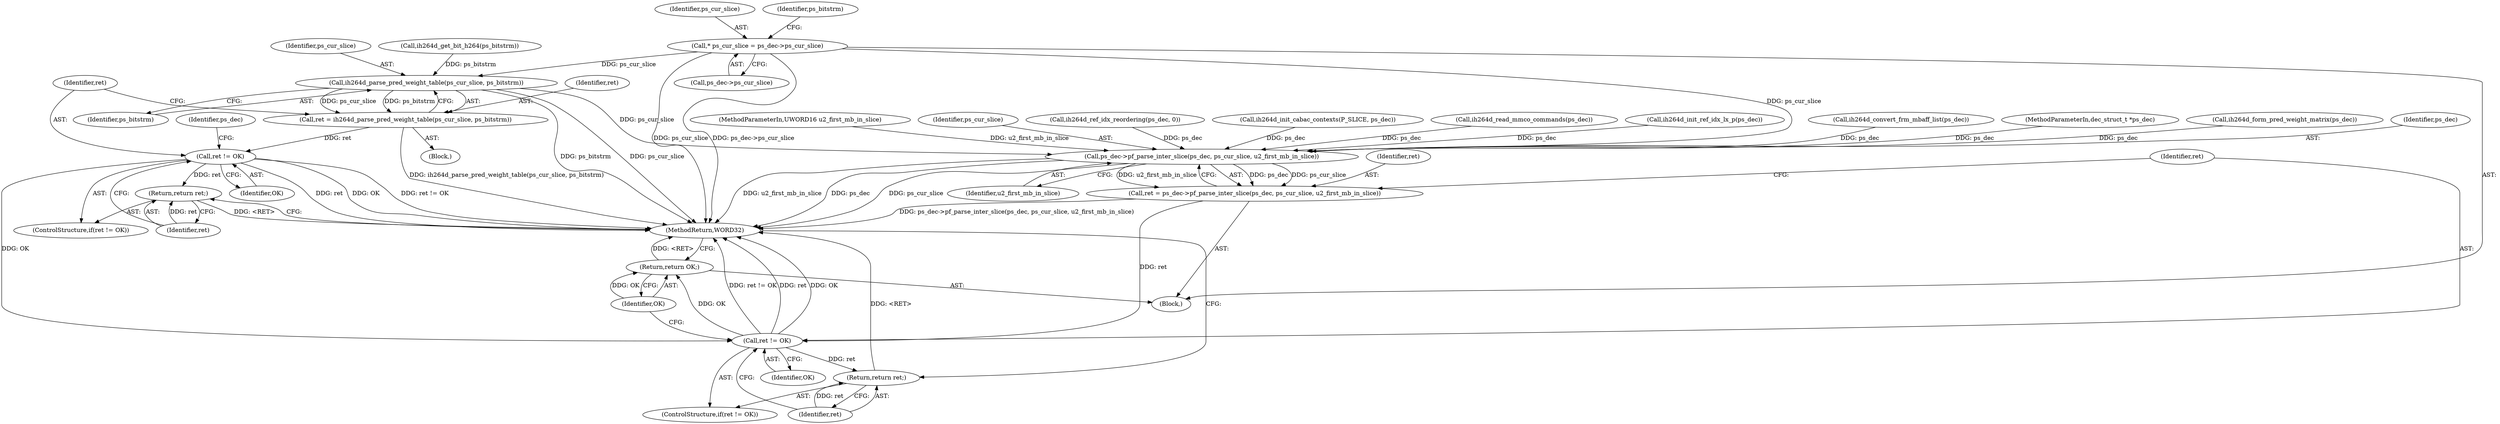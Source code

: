 digraph "0_Android_943323f1d9d3dd5c2634deb26cbe72343ca6b3db_2@pointer" {
"1000129" [label="(Call,* ps_cur_slice = ps_dec->ps_cur_slice)"];
"1000659" [label="(Call,ih264d_parse_pred_weight_table(ps_cur_slice, ps_bitstrm))"];
"1000657" [label="(Call,ret = ih264d_parse_pred_weight_table(ps_cur_slice, ps_bitstrm))"];
"1000663" [label="(Call,ret != OK)"];
"1000666" [label="(Return,return ret;)"];
"1001018" [label="(Call,ret != OK)"];
"1001021" [label="(Return,return ret;)"];
"1001023" [label="(Return,return OK;)"];
"1001013" [label="(Call,ps_dec->pf_parse_inter_slice(ps_dec, ps_cur_slice, u2_first_mb_in_slice))"];
"1001011" [label="(Call,ret = ps_dec->pf_parse_inter_slice(ps_dec, ps_cur_slice, u2_first_mb_in_slice))"];
"1000659" [label="(Call,ih264d_parse_pred_weight_table(ps_cur_slice, ps_bitstrm))"];
"1000664" [label="(Identifier,ret)"];
"1001021" [label="(Return,return ret;)"];
"1001017" [label="(ControlStructure,if(ret != OK))"];
"1000711" [label="(Call,ih264d_convert_frm_mbaff_list(ps_dec))"];
"1001019" [label="(Identifier,ret)"];
"1000666" [label="(Return,return ret;)"];
"1001025" [label="(MethodReturn,WORD32)"];
"1001024" [label="(Identifier,OK)"];
"1000656" [label="(Block,)"];
"1000119" [label="(MethodParameterIn,dec_struct_t *ps_dec)"];
"1001013" [label="(Call,ps_dec->pf_parse_inter_slice(ps_dec, ps_cur_slice, u2_first_mb_in_slice))"];
"1000130" [label="(Identifier,ps_cur_slice)"];
"1000660" [label="(Identifier,ps_cur_slice)"];
"1000661" [label="(Identifier,ps_bitstrm)"];
"1000131" [label="(Call,ps_dec->ps_cur_slice)"];
"1000299" [label="(Call,ih264d_get_bit_h264(ps_bitstrm))"];
"1000668" [label="(Call,ih264d_form_pred_weight_matrix(ps_dec))"];
"1001016" [label="(Identifier,u2_first_mb_in_slice)"];
"1001011" [label="(Call,ret = ps_dec->pf_parse_inter_slice(ps_dec, ps_cur_slice, u2_first_mb_in_slice))"];
"1001014" [label="(Identifier,ps_dec)"];
"1000120" [label="(MethodParameterIn,UWORD16 u2_first_mb_in_slice)"];
"1000657" [label="(Call,ret = ih264d_parse_pred_weight_table(ps_cur_slice, ps_bitstrm))"];
"1001023" [label="(Return,return OK;)"];
"1000663" [label="(Call,ret != OK)"];
"1001022" [label="(Identifier,ret)"];
"1001015" [label="(Identifier,ps_cur_slice)"];
"1000136" [label="(Identifier,ps_bitstrm)"];
"1000662" [label="(ControlStructure,if(ret != OK))"];
"1000382" [label="(Call,ih264d_ref_idx_reordering(ps_dec, 0))"];
"1000949" [label="(Call,ih264d_init_cabac_contexts(P_SLICE, ps_dec))"];
"1000669" [label="(Identifier,ps_dec)"];
"1001020" [label="(Identifier,OK)"];
"1000121" [label="(Block,)"];
"1000129" [label="(Call,* ps_cur_slice = ps_dec->ps_cur_slice)"];
"1000731" [label="(Call,ih264d_read_mmco_commands(ps_dec))"];
"1000667" [label="(Identifier,ret)"];
"1000665" [label="(Identifier,OK)"];
"1000658" [label="(Identifier,ret)"];
"1001018" [label="(Call,ret != OK)"];
"1001012" [label="(Identifier,ret)"];
"1000339" [label="(Call,ih264d_init_ref_idx_lx_p(ps_dec))"];
"1000129" -> "1000121"  [label="AST: "];
"1000129" -> "1000131"  [label="CFG: "];
"1000130" -> "1000129"  [label="AST: "];
"1000131" -> "1000129"  [label="AST: "];
"1000136" -> "1000129"  [label="CFG: "];
"1000129" -> "1001025"  [label="DDG: ps_cur_slice"];
"1000129" -> "1001025"  [label="DDG: ps_dec->ps_cur_slice"];
"1000129" -> "1000659"  [label="DDG: ps_cur_slice"];
"1000129" -> "1001013"  [label="DDG: ps_cur_slice"];
"1000659" -> "1000657"  [label="AST: "];
"1000659" -> "1000661"  [label="CFG: "];
"1000660" -> "1000659"  [label="AST: "];
"1000661" -> "1000659"  [label="AST: "];
"1000657" -> "1000659"  [label="CFG: "];
"1000659" -> "1001025"  [label="DDG: ps_cur_slice"];
"1000659" -> "1001025"  [label="DDG: ps_bitstrm"];
"1000659" -> "1000657"  [label="DDG: ps_cur_slice"];
"1000659" -> "1000657"  [label="DDG: ps_bitstrm"];
"1000299" -> "1000659"  [label="DDG: ps_bitstrm"];
"1000659" -> "1001013"  [label="DDG: ps_cur_slice"];
"1000657" -> "1000656"  [label="AST: "];
"1000658" -> "1000657"  [label="AST: "];
"1000664" -> "1000657"  [label="CFG: "];
"1000657" -> "1001025"  [label="DDG: ih264d_parse_pred_weight_table(ps_cur_slice, ps_bitstrm)"];
"1000657" -> "1000663"  [label="DDG: ret"];
"1000663" -> "1000662"  [label="AST: "];
"1000663" -> "1000665"  [label="CFG: "];
"1000664" -> "1000663"  [label="AST: "];
"1000665" -> "1000663"  [label="AST: "];
"1000667" -> "1000663"  [label="CFG: "];
"1000669" -> "1000663"  [label="CFG: "];
"1000663" -> "1001025"  [label="DDG: ret != OK"];
"1000663" -> "1001025"  [label="DDG: ret"];
"1000663" -> "1001025"  [label="DDG: OK"];
"1000663" -> "1000666"  [label="DDG: ret"];
"1000663" -> "1001018"  [label="DDG: OK"];
"1000666" -> "1000662"  [label="AST: "];
"1000666" -> "1000667"  [label="CFG: "];
"1000667" -> "1000666"  [label="AST: "];
"1001025" -> "1000666"  [label="CFG: "];
"1000666" -> "1001025"  [label="DDG: <RET>"];
"1000667" -> "1000666"  [label="DDG: ret"];
"1001018" -> "1001017"  [label="AST: "];
"1001018" -> "1001020"  [label="CFG: "];
"1001019" -> "1001018"  [label="AST: "];
"1001020" -> "1001018"  [label="AST: "];
"1001022" -> "1001018"  [label="CFG: "];
"1001024" -> "1001018"  [label="CFG: "];
"1001018" -> "1001025"  [label="DDG: ret != OK"];
"1001018" -> "1001025"  [label="DDG: ret"];
"1001018" -> "1001025"  [label="DDG: OK"];
"1001011" -> "1001018"  [label="DDG: ret"];
"1001018" -> "1001021"  [label="DDG: ret"];
"1001018" -> "1001023"  [label="DDG: OK"];
"1001021" -> "1001017"  [label="AST: "];
"1001021" -> "1001022"  [label="CFG: "];
"1001022" -> "1001021"  [label="AST: "];
"1001025" -> "1001021"  [label="CFG: "];
"1001021" -> "1001025"  [label="DDG: <RET>"];
"1001022" -> "1001021"  [label="DDG: ret"];
"1001023" -> "1000121"  [label="AST: "];
"1001023" -> "1001024"  [label="CFG: "];
"1001024" -> "1001023"  [label="AST: "];
"1001025" -> "1001023"  [label="CFG: "];
"1001023" -> "1001025"  [label="DDG: <RET>"];
"1001024" -> "1001023"  [label="DDG: OK"];
"1001013" -> "1001011"  [label="AST: "];
"1001013" -> "1001016"  [label="CFG: "];
"1001014" -> "1001013"  [label="AST: "];
"1001015" -> "1001013"  [label="AST: "];
"1001016" -> "1001013"  [label="AST: "];
"1001011" -> "1001013"  [label="CFG: "];
"1001013" -> "1001025"  [label="DDG: ps_cur_slice"];
"1001013" -> "1001025"  [label="DDG: u2_first_mb_in_slice"];
"1001013" -> "1001025"  [label="DDG: ps_dec"];
"1001013" -> "1001011"  [label="DDG: ps_dec"];
"1001013" -> "1001011"  [label="DDG: ps_cur_slice"];
"1001013" -> "1001011"  [label="DDG: u2_first_mb_in_slice"];
"1000382" -> "1001013"  [label="DDG: ps_dec"];
"1000711" -> "1001013"  [label="DDG: ps_dec"];
"1000949" -> "1001013"  [label="DDG: ps_dec"];
"1000339" -> "1001013"  [label="DDG: ps_dec"];
"1000668" -> "1001013"  [label="DDG: ps_dec"];
"1000731" -> "1001013"  [label="DDG: ps_dec"];
"1000119" -> "1001013"  [label="DDG: ps_dec"];
"1000120" -> "1001013"  [label="DDG: u2_first_mb_in_slice"];
"1001011" -> "1000121"  [label="AST: "];
"1001012" -> "1001011"  [label="AST: "];
"1001019" -> "1001011"  [label="CFG: "];
"1001011" -> "1001025"  [label="DDG: ps_dec->pf_parse_inter_slice(ps_dec, ps_cur_slice, u2_first_mb_in_slice)"];
}
